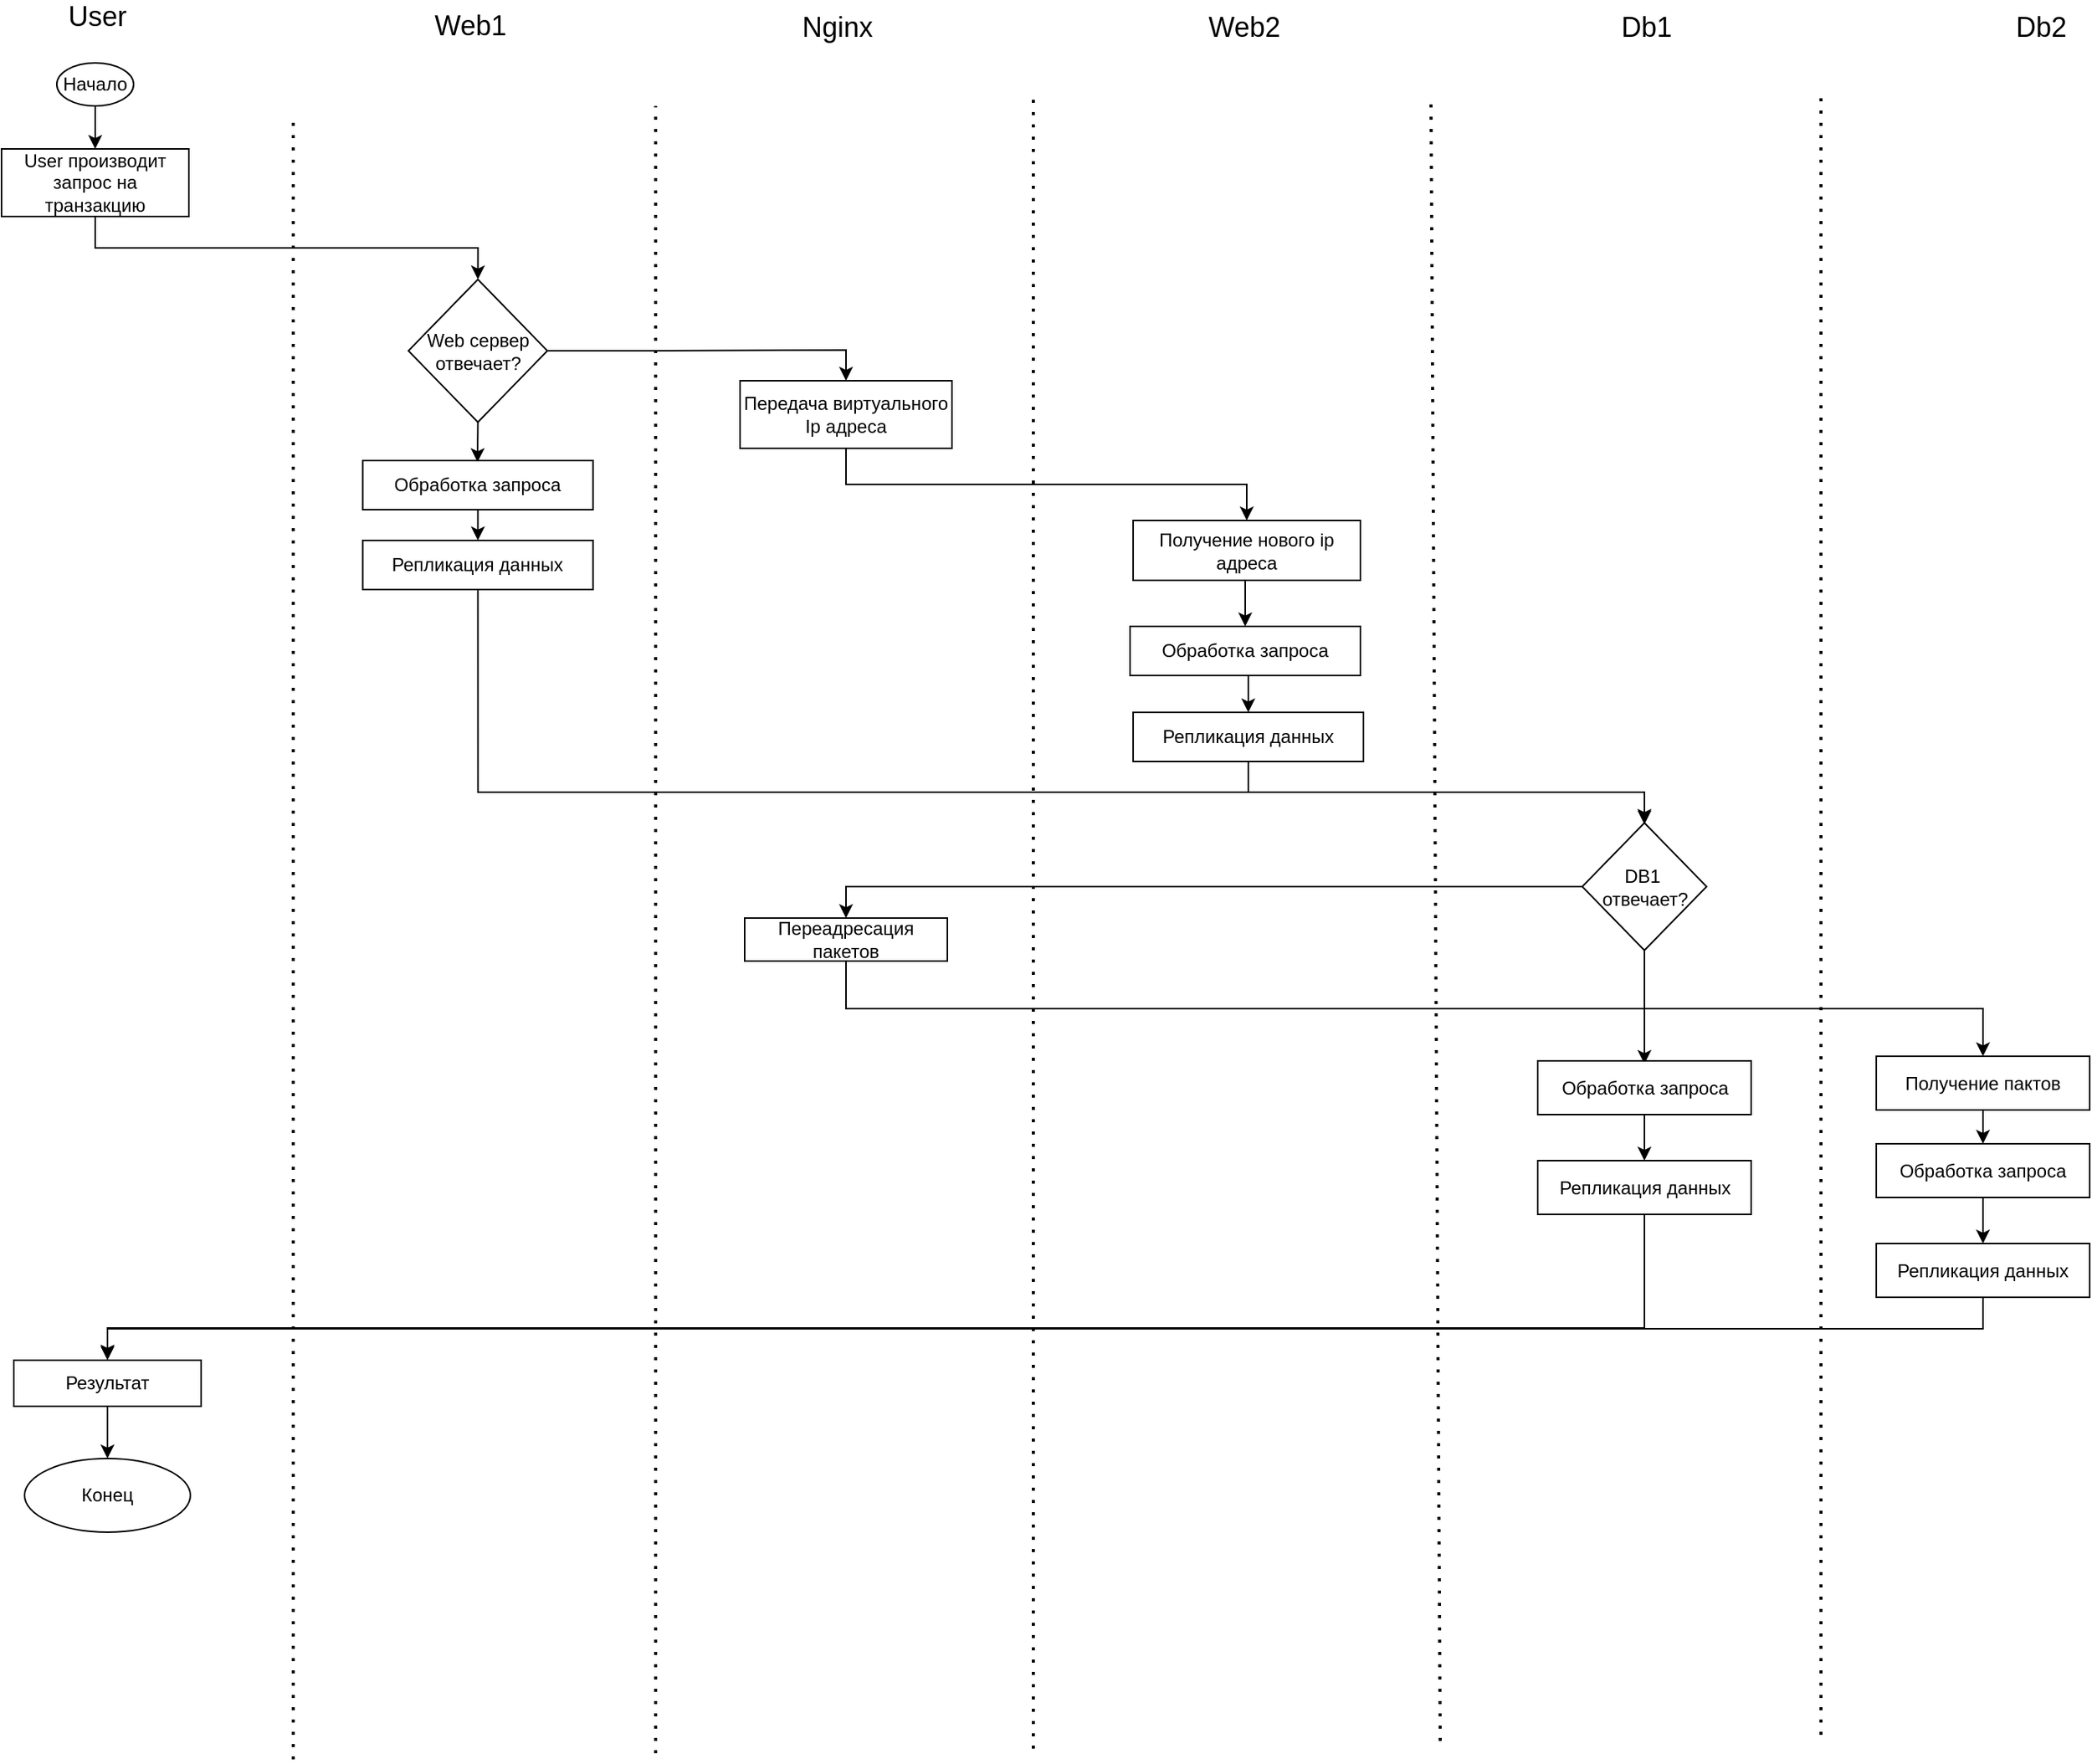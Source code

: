 <mxfile version="14.7.0" type="github">
  <diagram id="SUfiavvYxmkqEkYZ2rLM" name="Page-1">
    <mxGraphModel dx="2822" dy="1524" grid="0" gridSize="10" guides="1" tooltips="1" connect="1" arrows="1" fold="1" page="0" pageScale="1" pageWidth="827" pageHeight="1169" math="0" shadow="0">
      <root>
        <mxCell id="0" />
        <mxCell id="1" parent="0" />
        <mxCell id="dnov4yQt2PjsULBAwg_i-1" value="&lt;font style=&quot;font-size: 18px&quot;&gt;User&lt;/font&gt;" style="text;html=1;align=center;verticalAlign=middle;resizable=0;points=[];autosize=1;strokeColor=none;" vertex="1" parent="1">
          <mxGeometry x="-409" y="-24" width="48" height="20" as="geometry" />
        </mxCell>
        <mxCell id="dnov4yQt2PjsULBAwg_i-2" value="&lt;font style=&quot;font-size: 18px&quot;&gt;Web1&lt;/font&gt;" style="text;html=1;align=center;verticalAlign=middle;resizable=0;points=[];autosize=1;strokeColor=none;" vertex="1" parent="1">
          <mxGeometry x="-171" y="-18" width="57" height="20" as="geometry" />
        </mxCell>
        <mxCell id="dnov4yQt2PjsULBAwg_i-3" value="&lt;font style=&quot;font-size: 18px&quot;&gt;Web2&lt;/font&gt;" style="text;html=1;align=center;verticalAlign=middle;resizable=0;points=[];autosize=1;strokeColor=none;" vertex="1" parent="1">
          <mxGeometry x="333" y="-17" width="57" height="20" as="geometry" />
        </mxCell>
        <mxCell id="dnov4yQt2PjsULBAwg_i-4" value="&lt;font style=&quot;font-size: 18px&quot;&gt;Db1&lt;/font&gt;" style="text;html=1;align=center;verticalAlign=middle;resizable=0;points=[];autosize=1;strokeColor=none;" vertex="1" parent="1">
          <mxGeometry x="602" y="-17" width="43" height="20" as="geometry" />
        </mxCell>
        <mxCell id="dnov4yQt2PjsULBAwg_i-5" value="&lt;font style=&quot;font-size: 18px&quot;&gt;Db2&lt;/font&gt;" style="text;html=1;align=center;verticalAlign=middle;resizable=0;points=[];autosize=1;strokeColor=none;" vertex="1" parent="1">
          <mxGeometry x="859" y="-17" width="43" height="20" as="geometry" />
        </mxCell>
        <mxCell id="dnov4yQt2PjsULBAwg_i-6" value="&lt;font style=&quot;font-size: 18px&quot;&gt;Nginx&lt;/font&gt;" style="text;html=1;align=center;verticalAlign=middle;resizable=0;points=[];autosize=1;strokeColor=none;" vertex="1" parent="1">
          <mxGeometry x="69" y="-17" width="56" height="20" as="geometry" />
        </mxCell>
        <mxCell id="dnov4yQt2PjsULBAwg_i-7" value="" style="endArrow=none;dashed=1;html=1;dashPattern=1 3;strokeWidth=2;" edge="1" parent="1">
          <mxGeometry width="50" height="50" relative="1" as="geometry">
            <mxPoint x="-257" y="1121" as="sourcePoint" />
            <mxPoint x="-257" y="52" as="targetPoint" />
          </mxGeometry>
        </mxCell>
        <mxCell id="dnov4yQt2PjsULBAwg_i-10" style="edgeStyle=orthogonalEdgeStyle;rounded=0;orthogonalLoop=1;jettySize=auto;html=1;exitX=0.5;exitY=1;exitDx=0;exitDy=0;entryX=0.5;entryY=0;entryDx=0;entryDy=0;" edge="1" parent="1" source="dnov4yQt2PjsULBAwg_i-8" target="dnov4yQt2PjsULBAwg_i-9">
          <mxGeometry relative="1" as="geometry" />
        </mxCell>
        <mxCell id="dnov4yQt2PjsULBAwg_i-8" value="Начало" style="ellipse;whiteSpace=wrap;html=1;" vertex="1" parent="1">
          <mxGeometry x="-411" y="16" width="50" height="28" as="geometry" />
        </mxCell>
        <mxCell id="dnov4yQt2PjsULBAwg_i-12" style="edgeStyle=orthogonalEdgeStyle;rounded=0;orthogonalLoop=1;jettySize=auto;html=1;exitX=0.5;exitY=1;exitDx=0;exitDy=0;entryX=0.5;entryY=0;entryDx=0;entryDy=0;" edge="1" parent="1" source="dnov4yQt2PjsULBAwg_i-9" target="dnov4yQt2PjsULBAwg_i-11">
          <mxGeometry relative="1" as="geometry" />
        </mxCell>
        <mxCell id="dnov4yQt2PjsULBAwg_i-9" value="User производит запрос на транзакцию" style="rounded=0;whiteSpace=wrap;html=1;" vertex="1" parent="1">
          <mxGeometry x="-447" y="72" width="122" height="44" as="geometry" />
        </mxCell>
        <mxCell id="dnov4yQt2PjsULBAwg_i-18" style="edgeStyle=orthogonalEdgeStyle;rounded=0;orthogonalLoop=1;jettySize=auto;html=1;exitX=1;exitY=0.5;exitDx=0;exitDy=0;entryX=0.5;entryY=0;entryDx=0;entryDy=0;" edge="1" parent="1" source="dnov4yQt2PjsULBAwg_i-11" target="dnov4yQt2PjsULBAwg_i-17">
          <mxGeometry relative="1" as="geometry" />
        </mxCell>
        <mxCell id="dnov4yQt2PjsULBAwg_i-38" style="edgeStyle=orthogonalEdgeStyle;rounded=0;orthogonalLoop=1;jettySize=auto;html=1;exitX=0.5;exitY=1;exitDx=0;exitDy=0;" edge="1" parent="1" source="dnov4yQt2PjsULBAwg_i-11">
          <mxGeometry relative="1" as="geometry">
            <mxPoint x="-137" y="276" as="targetPoint" />
          </mxGeometry>
        </mxCell>
        <mxCell id="dnov4yQt2PjsULBAwg_i-11" value="Web сервер&lt;br&gt;отвечает?" style="rhombus;whiteSpace=wrap;html=1;" vertex="1" parent="1">
          <mxGeometry x="-182" y="157" width="90.5" height="93" as="geometry" />
        </mxCell>
        <mxCell id="dnov4yQt2PjsULBAwg_i-13" value="" style="endArrow=none;dashed=1;html=1;dashPattern=1 3;strokeWidth=2;" edge="1" parent="1">
          <mxGeometry width="50" height="50" relative="1" as="geometry">
            <mxPoint x="-21" y="1117" as="sourcePoint" />
            <mxPoint x="-21" y="44" as="targetPoint" />
          </mxGeometry>
        </mxCell>
        <mxCell id="dnov4yQt2PjsULBAwg_i-16" value="" style="endArrow=none;dashed=1;html=1;dashPattern=1 3;strokeWidth=2;" edge="1" parent="1">
          <mxGeometry width="50" height="50" relative="1" as="geometry">
            <mxPoint x="225" y="1114" as="sourcePoint" />
            <mxPoint x="225" y="38" as="targetPoint" />
          </mxGeometry>
        </mxCell>
        <mxCell id="dnov4yQt2PjsULBAwg_i-20" style="edgeStyle=orthogonalEdgeStyle;rounded=0;orthogonalLoop=1;jettySize=auto;html=1;exitX=0.5;exitY=1;exitDx=0;exitDy=0;entryX=0.5;entryY=0;entryDx=0;entryDy=0;" edge="1" parent="1" source="dnov4yQt2PjsULBAwg_i-17" target="dnov4yQt2PjsULBAwg_i-19">
          <mxGeometry relative="1" as="geometry" />
        </mxCell>
        <mxCell id="dnov4yQt2PjsULBAwg_i-17" value="Передача виртуального Ip адреса" style="rounded=0;whiteSpace=wrap;html=1;" vertex="1" parent="1">
          <mxGeometry x="34" y="223" width="138" height="44" as="geometry" />
        </mxCell>
        <mxCell id="dnov4yQt2PjsULBAwg_i-34" style="edgeStyle=orthogonalEdgeStyle;rounded=0;orthogonalLoop=1;jettySize=auto;html=1;exitX=0.5;exitY=1;exitDx=0;exitDy=0;entryX=0.5;entryY=0;entryDx=0;entryDy=0;" edge="1" parent="1" source="dnov4yQt2PjsULBAwg_i-19" target="dnov4yQt2PjsULBAwg_i-21">
          <mxGeometry relative="1" as="geometry" />
        </mxCell>
        <mxCell id="dnov4yQt2PjsULBAwg_i-19" value="Получение нового ip адреса" style="rounded=0;whiteSpace=wrap;html=1;" vertex="1" parent="1">
          <mxGeometry x="290" y="314" width="148" height="39" as="geometry" />
        </mxCell>
        <mxCell id="dnov4yQt2PjsULBAwg_i-36" style="edgeStyle=orthogonalEdgeStyle;rounded=0;orthogonalLoop=1;jettySize=auto;html=1;exitX=0.5;exitY=1;exitDx=0;exitDy=0;entryX=0.5;entryY=0;entryDx=0;entryDy=0;" edge="1" parent="1" source="dnov4yQt2PjsULBAwg_i-21" target="dnov4yQt2PjsULBAwg_i-35">
          <mxGeometry relative="1" as="geometry" />
        </mxCell>
        <mxCell id="dnov4yQt2PjsULBAwg_i-21" value="Обработка запроса" style="rounded=0;whiteSpace=wrap;html=1;" vertex="1" parent="1">
          <mxGeometry x="288" y="383" width="150" height="32" as="geometry" />
        </mxCell>
        <mxCell id="dnov4yQt2PjsULBAwg_i-23" value="" style="endArrow=none;dashed=1;html=1;dashPattern=1 3;strokeWidth=2;" edge="1" parent="1">
          <mxGeometry width="50" height="50" relative="1" as="geometry">
            <mxPoint x="490" y="1109" as="sourcePoint" />
            <mxPoint x="484" y="40" as="targetPoint" />
          </mxGeometry>
        </mxCell>
        <mxCell id="dnov4yQt2PjsULBAwg_i-29" style="edgeStyle=orthogonalEdgeStyle;rounded=0;orthogonalLoop=1;jettySize=auto;html=1;exitX=0;exitY=0.5;exitDx=0;exitDy=0;entryX=0.5;entryY=0;entryDx=0;entryDy=0;" edge="1" parent="1" source="dnov4yQt2PjsULBAwg_i-24" target="dnov4yQt2PjsULBAwg_i-28">
          <mxGeometry relative="1" as="geometry" />
        </mxCell>
        <mxCell id="dnov4yQt2PjsULBAwg_i-52" style="edgeStyle=orthogonalEdgeStyle;rounded=0;orthogonalLoop=1;jettySize=auto;html=1;exitX=0.5;exitY=1;exitDx=0;exitDy=0;" edge="1" parent="1" source="dnov4yQt2PjsULBAwg_i-24">
          <mxGeometry relative="1" as="geometry">
            <mxPoint x="623" y="668" as="targetPoint" />
          </mxGeometry>
        </mxCell>
        <mxCell id="dnov4yQt2PjsULBAwg_i-24" value="DB1&amp;nbsp;&lt;br&gt;отвечает?" style="rhombus;whiteSpace=wrap;html=1;" vertex="1" parent="1">
          <mxGeometry x="582.5" y="511" width="81" height="83" as="geometry" />
        </mxCell>
        <mxCell id="dnov4yQt2PjsULBAwg_i-26" value="" style="endArrow=none;dashed=1;html=1;dashPattern=1 3;strokeWidth=2;" edge="1" parent="1">
          <mxGeometry width="50" height="50" relative="1" as="geometry">
            <mxPoint x="738" y="1105" as="sourcePoint" />
            <mxPoint x="738" y="39" as="targetPoint" />
          </mxGeometry>
        </mxCell>
        <mxCell id="dnov4yQt2PjsULBAwg_i-30" style="edgeStyle=orthogonalEdgeStyle;rounded=0;orthogonalLoop=1;jettySize=auto;html=1;exitX=0.5;exitY=1;exitDx=0;exitDy=0;entryX=0.5;entryY=0;entryDx=0;entryDy=0;" edge="1" parent="1" source="dnov4yQt2PjsULBAwg_i-28" target="dnov4yQt2PjsULBAwg_i-31">
          <mxGeometry relative="1" as="geometry">
            <mxPoint x="814.966" y="656.724" as="targetPoint" />
          </mxGeometry>
        </mxCell>
        <mxCell id="dnov4yQt2PjsULBAwg_i-28" value="Переадресация пакетов" style="rounded=0;whiteSpace=wrap;html=1;" vertex="1" parent="1">
          <mxGeometry x="37" y="573" width="132" height="28" as="geometry" />
        </mxCell>
        <mxCell id="dnov4yQt2PjsULBAwg_i-33" style="edgeStyle=orthogonalEdgeStyle;rounded=0;orthogonalLoop=1;jettySize=auto;html=1;exitX=0.5;exitY=1;exitDx=0;exitDy=0;entryX=0.5;entryY=0;entryDx=0;entryDy=0;" edge="1" parent="1" source="dnov4yQt2PjsULBAwg_i-31" target="dnov4yQt2PjsULBAwg_i-32">
          <mxGeometry relative="1" as="geometry" />
        </mxCell>
        <mxCell id="dnov4yQt2PjsULBAwg_i-31" value="Получение пактов" style="rounded=0;whiteSpace=wrap;html=1;" vertex="1" parent="1">
          <mxGeometry x="774" y="663" width="139" height="35" as="geometry" />
        </mxCell>
        <mxCell id="dnov4yQt2PjsULBAwg_i-40" style="edgeStyle=orthogonalEdgeStyle;rounded=0;orthogonalLoop=1;jettySize=auto;html=1;exitX=0.5;exitY=1;exitDx=0;exitDy=0;" edge="1" parent="1" source="dnov4yQt2PjsULBAwg_i-32" target="dnov4yQt2PjsULBAwg_i-39">
          <mxGeometry relative="1" as="geometry" />
        </mxCell>
        <mxCell id="dnov4yQt2PjsULBAwg_i-32" value="Обработка запроса" style="rounded=0;whiteSpace=wrap;html=1;" vertex="1" parent="1">
          <mxGeometry x="774" y="720" width="139" height="35" as="geometry" />
        </mxCell>
        <mxCell id="dnov4yQt2PjsULBAwg_i-37" style="edgeStyle=orthogonalEdgeStyle;rounded=0;orthogonalLoop=1;jettySize=auto;html=1;exitX=0.5;exitY=1;exitDx=0;exitDy=0;entryX=0.5;entryY=0;entryDx=0;entryDy=0;" edge="1" parent="1" source="dnov4yQt2PjsULBAwg_i-35" target="dnov4yQt2PjsULBAwg_i-24">
          <mxGeometry relative="1" as="geometry" />
        </mxCell>
        <mxCell id="dnov4yQt2PjsULBAwg_i-35" value="Репликация данных" style="rounded=0;whiteSpace=wrap;html=1;" vertex="1" parent="1">
          <mxGeometry x="290" y="439" width="150" height="32" as="geometry" />
        </mxCell>
        <mxCell id="dnov4yQt2PjsULBAwg_i-41" style="edgeStyle=orthogonalEdgeStyle;rounded=0;orthogonalLoop=1;jettySize=auto;html=1;exitX=0.5;exitY=1;exitDx=0;exitDy=0;entryX=0.5;entryY=0;entryDx=0;entryDy=0;" edge="1" parent="1" source="dnov4yQt2PjsULBAwg_i-39" target="dnov4yQt2PjsULBAwg_i-42">
          <mxGeometry relative="1" as="geometry">
            <mxPoint x="-378.333" y="860.5" as="targetPoint" />
          </mxGeometry>
        </mxCell>
        <mxCell id="dnov4yQt2PjsULBAwg_i-39" value="Репликация данных" style="rounded=0;whiteSpace=wrap;html=1;" vertex="1" parent="1">
          <mxGeometry x="774" y="785" width="139" height="35" as="geometry" />
        </mxCell>
        <mxCell id="dnov4yQt2PjsULBAwg_i-46" style="edgeStyle=orthogonalEdgeStyle;rounded=0;orthogonalLoop=1;jettySize=auto;html=1;exitX=0.5;exitY=1;exitDx=0;exitDy=0;entryX=0.5;entryY=0;entryDx=0;entryDy=0;" edge="1" parent="1" source="dnov4yQt2PjsULBAwg_i-42" target="dnov4yQt2PjsULBAwg_i-45">
          <mxGeometry relative="1" as="geometry" />
        </mxCell>
        <mxCell id="dnov4yQt2PjsULBAwg_i-42" value="Результат" style="rounded=0;whiteSpace=wrap;html=1;" vertex="1" parent="1">
          <mxGeometry x="-439" y="861" width="122" height="30" as="geometry" />
        </mxCell>
        <mxCell id="dnov4yQt2PjsULBAwg_i-45" value="Конец" style="ellipse;whiteSpace=wrap;html=1;" vertex="1" parent="1">
          <mxGeometry x="-432" y="925" width="108" height="48" as="geometry" />
        </mxCell>
        <mxCell id="dnov4yQt2PjsULBAwg_i-49" style="edgeStyle=orthogonalEdgeStyle;rounded=0;orthogonalLoop=1;jettySize=auto;html=1;exitX=0.5;exitY=1;exitDx=0;exitDy=0;entryX=0.5;entryY=0;entryDx=0;entryDy=0;" edge="1" parent="1" source="dnov4yQt2PjsULBAwg_i-47" target="dnov4yQt2PjsULBAwg_i-48">
          <mxGeometry relative="1" as="geometry" />
        </mxCell>
        <mxCell id="dnov4yQt2PjsULBAwg_i-47" value="Обработка запроса" style="rounded=0;whiteSpace=wrap;html=1;" vertex="1" parent="1">
          <mxGeometry x="-211.75" y="275" width="150" height="32" as="geometry" />
        </mxCell>
        <mxCell id="dnov4yQt2PjsULBAwg_i-50" style="edgeStyle=orthogonalEdgeStyle;rounded=0;orthogonalLoop=1;jettySize=auto;html=1;exitX=0.5;exitY=1;exitDx=0;exitDy=0;" edge="1" parent="1" source="dnov4yQt2PjsULBAwg_i-48">
          <mxGeometry relative="1" as="geometry">
            <mxPoint x="623" y="512" as="targetPoint" />
            <Array as="points">
              <mxPoint x="-137" y="491" />
              <mxPoint x="623" y="491" />
              <mxPoint x="623" y="512" />
            </Array>
          </mxGeometry>
        </mxCell>
        <mxCell id="dnov4yQt2PjsULBAwg_i-48" value="Репликация данных" style="rounded=0;whiteSpace=wrap;html=1;" vertex="1" parent="1">
          <mxGeometry x="-211.75" y="327" width="150" height="32" as="geometry" />
        </mxCell>
        <mxCell id="dnov4yQt2PjsULBAwg_i-53" style="edgeStyle=orthogonalEdgeStyle;rounded=0;orthogonalLoop=1;jettySize=auto;html=1;exitX=0.5;exitY=1;exitDx=0;exitDy=0;" edge="1" parent="1" source="dnov4yQt2PjsULBAwg_i-54" target="dnov4yQt2PjsULBAwg_i-55">
          <mxGeometry relative="1" as="geometry" />
        </mxCell>
        <mxCell id="dnov4yQt2PjsULBAwg_i-54" value="Обработка запроса" style="rounded=0;whiteSpace=wrap;html=1;" vertex="1" parent="1">
          <mxGeometry x="553.5" y="666" width="139" height="35" as="geometry" />
        </mxCell>
        <mxCell id="dnov4yQt2PjsULBAwg_i-56" style="edgeStyle=orthogonalEdgeStyle;rounded=0;orthogonalLoop=1;jettySize=auto;html=1;exitX=0.5;exitY=1;exitDx=0;exitDy=0;" edge="1" parent="1" source="dnov4yQt2PjsULBAwg_i-55">
          <mxGeometry relative="1" as="geometry">
            <mxPoint x="-378" y="860" as="targetPoint" />
            <Array as="points">
              <mxPoint x="623" y="840" />
              <mxPoint x="-378" y="840" />
            </Array>
          </mxGeometry>
        </mxCell>
        <mxCell id="dnov4yQt2PjsULBAwg_i-55" value="Репликация данных" style="rounded=0;whiteSpace=wrap;html=1;" vertex="1" parent="1">
          <mxGeometry x="553.5" y="731" width="139" height="35" as="geometry" />
        </mxCell>
      </root>
    </mxGraphModel>
  </diagram>
</mxfile>
